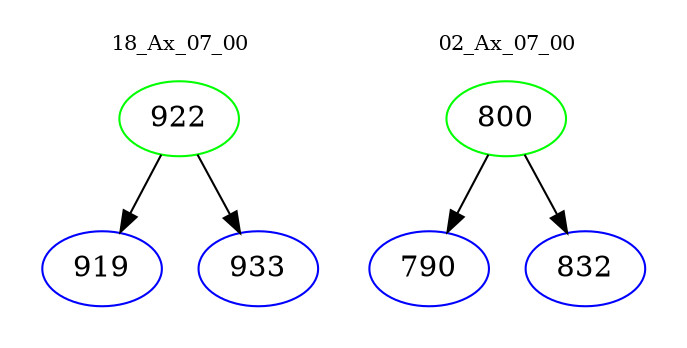 digraph{
subgraph cluster_0 {
color = white
label = "18_Ax_07_00";
fontsize=10;
T0_922 [label="922", color="green"]
T0_922 -> T0_919 [color="black"]
T0_919 [label="919", color="blue"]
T0_922 -> T0_933 [color="black"]
T0_933 [label="933", color="blue"]
}
subgraph cluster_1 {
color = white
label = "02_Ax_07_00";
fontsize=10;
T1_800 [label="800", color="green"]
T1_800 -> T1_790 [color="black"]
T1_790 [label="790", color="blue"]
T1_800 -> T1_832 [color="black"]
T1_832 [label="832", color="blue"]
}
}
